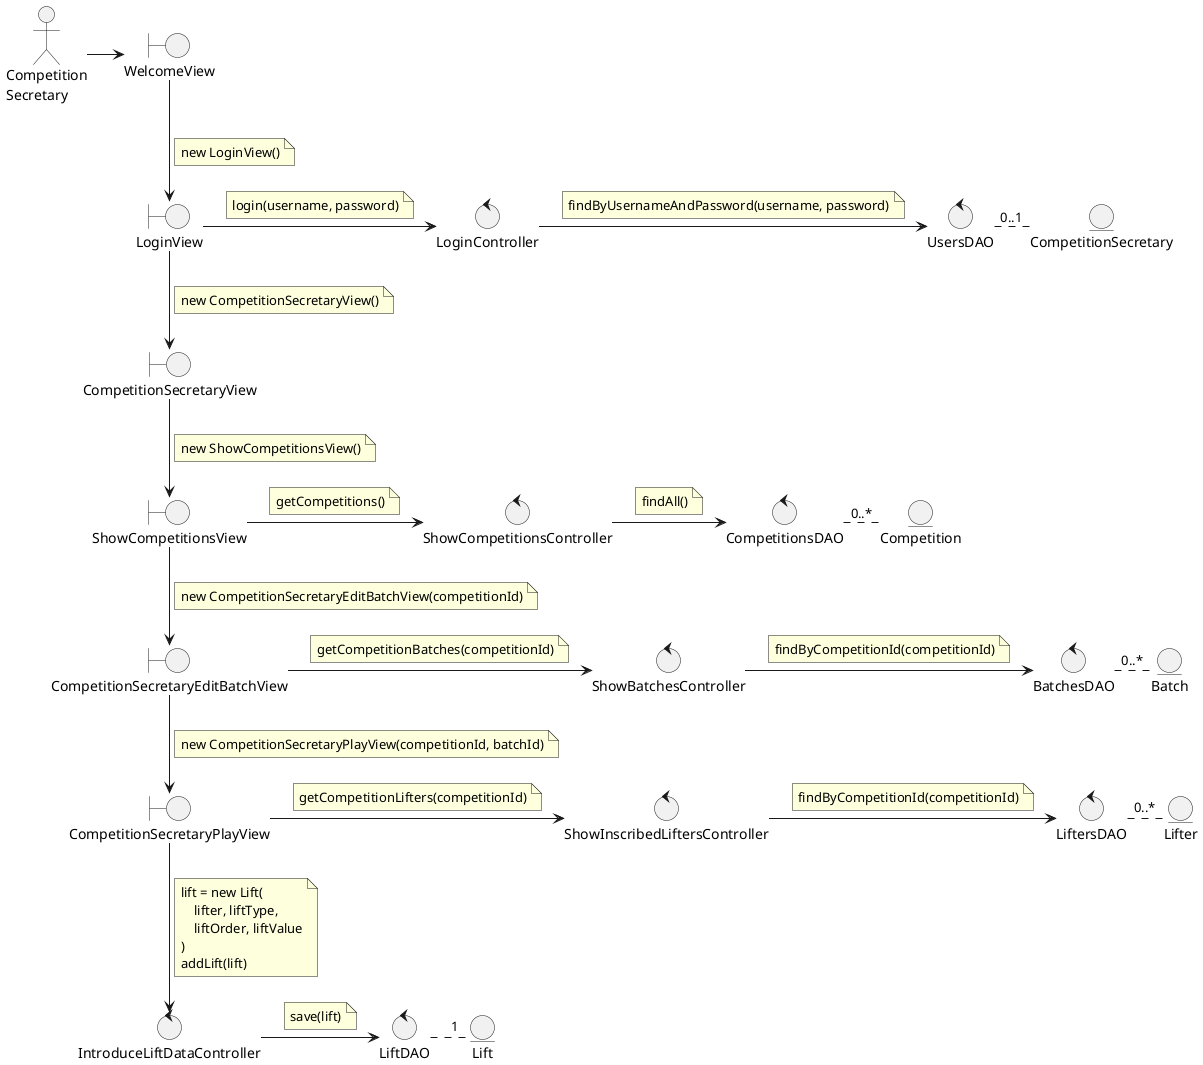@startuml
actor user as "Competition\nSecretary"

boundary WelcomeView
boundary LoginView
control LoginController
control UsersDAO
entity CompetitionSecretary

boundary CompetitionSecretaryView
boundary ShowCompetitionsView
control ShowCompetitionsController
control CompetitionsDAO
entity Competition

boundary CompetitionSecretaryEditBatchView
control ShowBatchesController
control BatchesDAO
entity Batch

boundary CompetitionSecretaryPlayView
control ShowInscribedLiftersController
control LiftersDAO
entity Lifter
control IntroduceLiftDataController
control LiftDAO
entity Lift

user -right-> WelcomeView

WelcomeView --> LoginView
note on link
  new LoginView()
end note

LoginView -right-> LoginController
note on link
  login(username, password)
end note

LoginController -right-> UsersDAO
note on link
  findByUsernameAndPassword(username, password)
end note

UsersDAO .right. "0..1" CompetitionSecretary

LoginView --> CompetitionSecretaryView
note on link
  new CompetitionSecretaryView()
end note

CompetitionSecretaryView --> ShowCompetitionsView
note on link
  new ShowCompetitionsView()
end note

ShowCompetitionsView -right-> ShowCompetitionsController
note on link
  getCompetitions()
end note

ShowCompetitionsController -right-> CompetitionsDAO
note on link
  findAll()
end note

CompetitionsDAO .right. "0..*" Competition

ShowCompetitionsView --> CompetitionSecretaryEditBatchView
note on link
  new CompetitionSecretaryEditBatchView(competitionId)
end note

CompetitionSecretaryEditBatchView -right-> ShowBatchesController
note on link
  getCompetitionBatches(competitionId)
end note

ShowBatchesController -right-> BatchesDAO
note on link
  findByCompetitionId(competitionId)
end note

BatchesDAO .right. "0..*" Batch

CompetitionSecretaryEditBatchView --> CompetitionSecretaryPlayView
note on link
  new CompetitionSecretaryPlayView(competitionId, batchId)
end note

CompetitionSecretaryPlayView -right-> ShowInscribedLiftersController
note on link
  getCompetitionLifters(competitionId)
end note

ShowInscribedLiftersController -right-> LiftersDAO
note on link
  findByCompetitionId(competitionId)
end note

LiftersDAO .right. "0..*" Lifter

CompetitionSecretaryPlayView --> IntroduceLiftDataController
note on link
  lift = new Lift(
      lifter, liftType,
      liftOrder, liftValue
  )
  addLift(lift)
end note

IntroduceLiftDataController -right-> LiftDAO
note on link
  save(lift)
end note

LiftDAO .right. "1" Lift

@enduml
